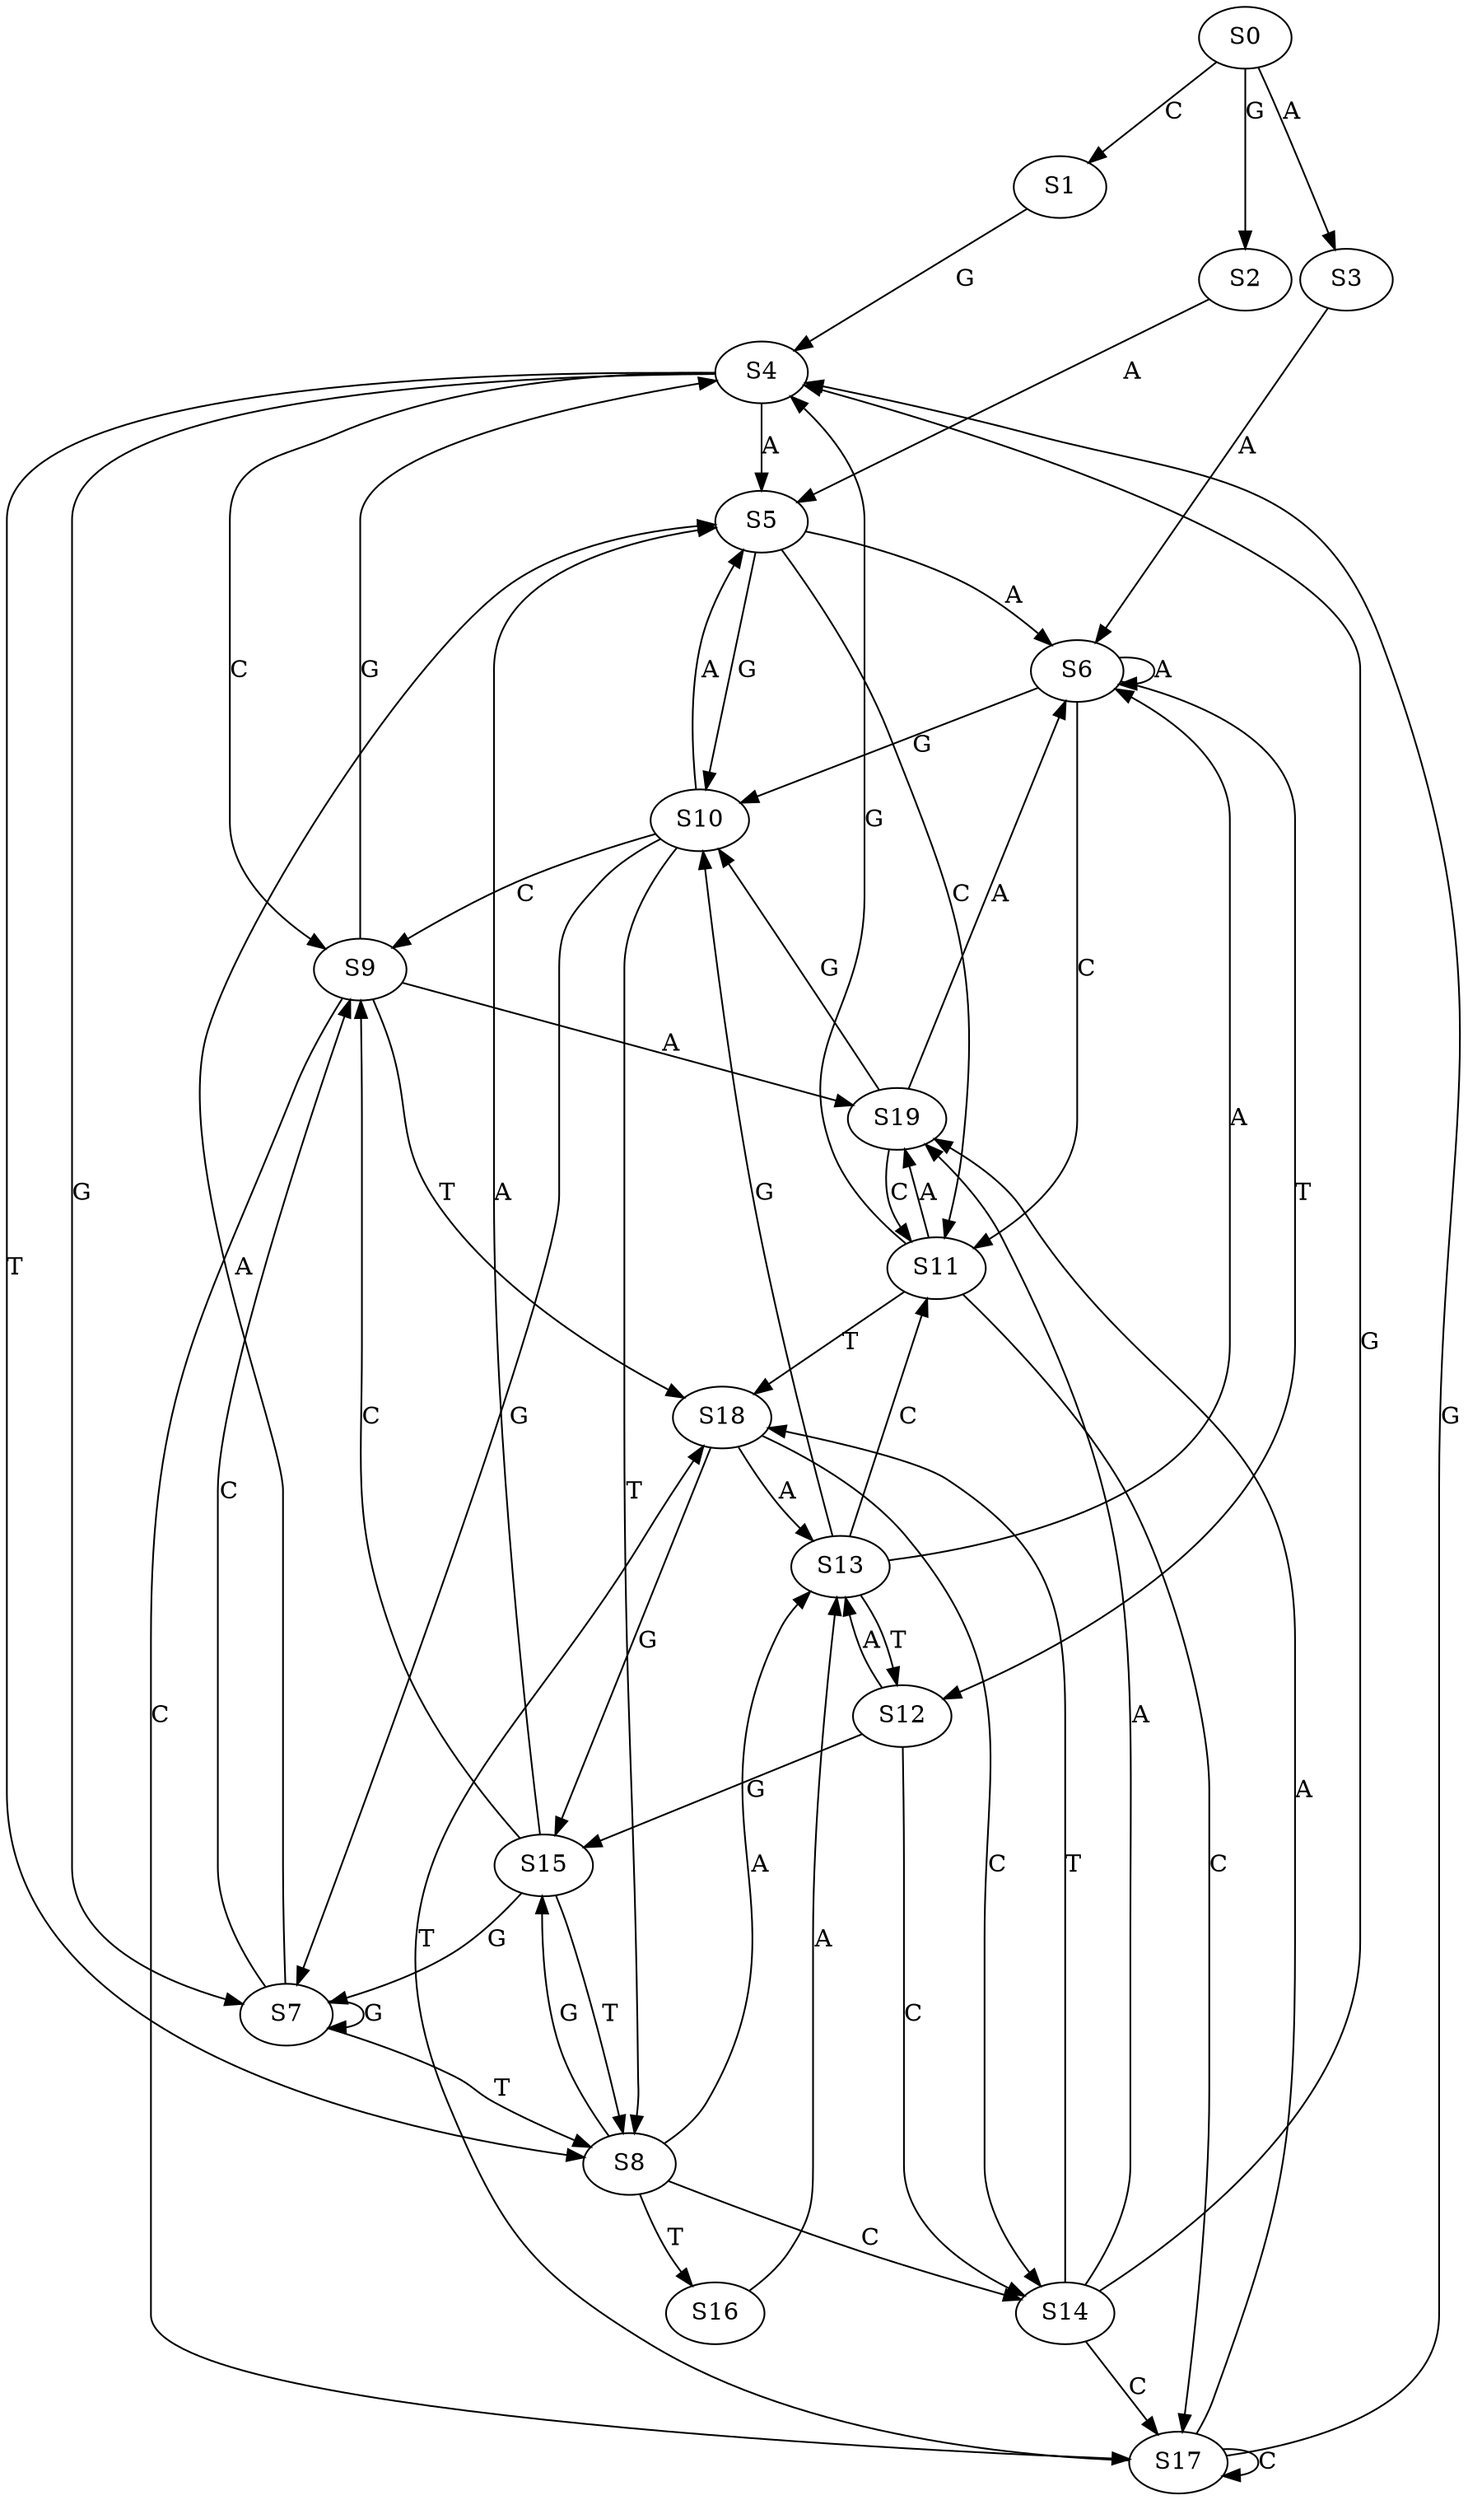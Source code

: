 strict digraph  {
	S0 -> S1 [ label = C ];
	S0 -> S2 [ label = G ];
	S0 -> S3 [ label = A ];
	S1 -> S4 [ label = G ];
	S2 -> S5 [ label = A ];
	S3 -> S6 [ label = A ];
	S4 -> S7 [ label = G ];
	S4 -> S8 [ label = T ];
	S4 -> S5 [ label = A ];
	S4 -> S9 [ label = C ];
	S5 -> S10 [ label = G ];
	S5 -> S6 [ label = A ];
	S5 -> S11 [ label = C ];
	S6 -> S12 [ label = T ];
	S6 -> S11 [ label = C ];
	S6 -> S10 [ label = G ];
	S6 -> S6 [ label = A ];
	S7 -> S5 [ label = A ];
	S7 -> S8 [ label = T ];
	S7 -> S7 [ label = G ];
	S7 -> S9 [ label = C ];
	S8 -> S13 [ label = A ];
	S8 -> S14 [ label = C ];
	S8 -> S15 [ label = G ];
	S8 -> S16 [ label = T ];
	S9 -> S17 [ label = C ];
	S9 -> S18 [ label = T ];
	S9 -> S4 [ label = G ];
	S9 -> S19 [ label = A ];
	S10 -> S8 [ label = T ];
	S10 -> S7 [ label = G ];
	S10 -> S5 [ label = A ];
	S10 -> S9 [ label = C ];
	S11 -> S19 [ label = A ];
	S11 -> S18 [ label = T ];
	S11 -> S17 [ label = C ];
	S11 -> S4 [ label = G ];
	S12 -> S13 [ label = A ];
	S12 -> S14 [ label = C ];
	S12 -> S15 [ label = G ];
	S13 -> S10 [ label = G ];
	S13 -> S12 [ label = T ];
	S13 -> S11 [ label = C ];
	S13 -> S6 [ label = A ];
	S14 -> S18 [ label = T ];
	S14 -> S4 [ label = G ];
	S14 -> S17 [ label = C ];
	S14 -> S19 [ label = A ];
	S15 -> S5 [ label = A ];
	S15 -> S8 [ label = T ];
	S15 -> S9 [ label = C ];
	S15 -> S7 [ label = G ];
	S16 -> S13 [ label = A ];
	S17 -> S4 [ label = G ];
	S17 -> S17 [ label = C ];
	S17 -> S19 [ label = A ];
	S17 -> S18 [ label = T ];
	S18 -> S15 [ label = G ];
	S18 -> S14 [ label = C ];
	S18 -> S13 [ label = A ];
	S19 -> S10 [ label = G ];
	S19 -> S11 [ label = C ];
	S19 -> S6 [ label = A ];
}
